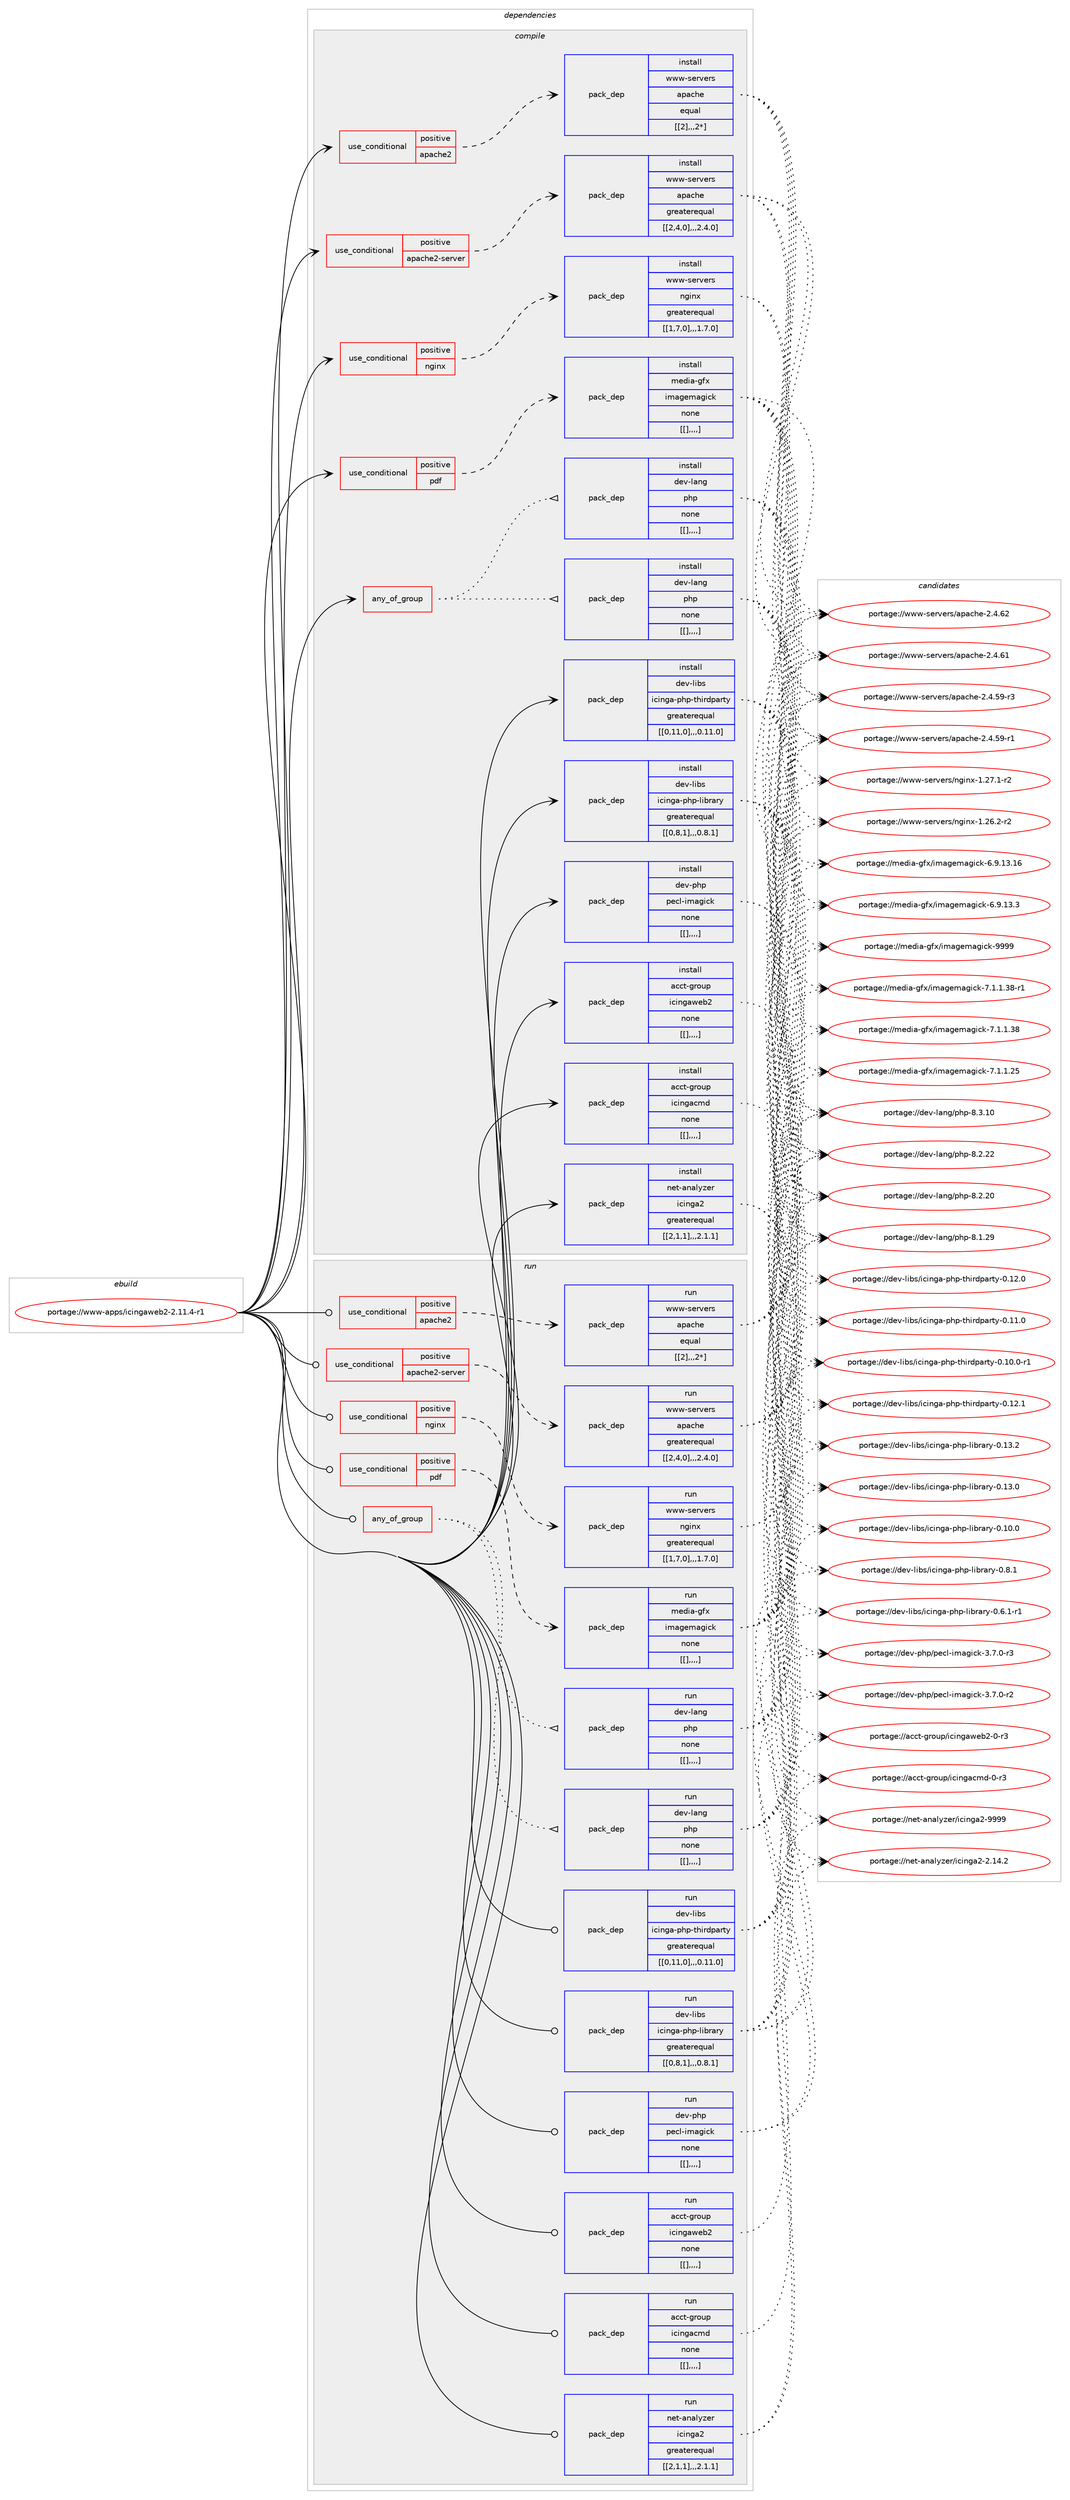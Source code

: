digraph prolog {

# *************
# Graph options
# *************

newrank=true;
concentrate=true;
compound=true;
graph [rankdir=LR,fontname=Helvetica,fontsize=10,ranksep=1.5];#, ranksep=2.5, nodesep=0.2];
edge  [arrowhead=vee];
node  [fontname=Helvetica,fontsize=10];

# **********
# The ebuild
# **********

subgraph cluster_leftcol {
color=gray;
label=<<i>ebuild</i>>;
id [label="portage://www-apps/icingaweb2-2.11.4-r1", color=red, width=4, href="../www-apps/icingaweb2-2.11.4-r1.svg"];
}

# ****************
# The dependencies
# ****************

subgraph cluster_midcol {
color=gray;
label=<<i>dependencies</i>>;
subgraph cluster_compile {
fillcolor="#eeeeee";
style=filled;
label=<<i>compile</i>>;
subgraph any3185 {
dependency464936 [label=<<TABLE BORDER="0" CELLBORDER="1" CELLSPACING="0" CELLPADDING="4"><TR><TD CELLPADDING="10">any_of_group</TD></TR></TABLE>>, shape=none, color=red];subgraph pack337751 {
dependency464937 [label=<<TABLE BORDER="0" CELLBORDER="1" CELLSPACING="0" CELLPADDING="4" WIDTH="220"><TR><TD ROWSPAN="6" CELLPADDING="30">pack_dep</TD></TR><TR><TD WIDTH="110">install</TD></TR><TR><TD>dev-lang</TD></TR><TR><TD>php</TD></TR><TR><TD>none</TD></TR><TR><TD>[[],,,,]</TD></TR></TABLE>>, shape=none, color=blue];
}
dependency464936:e -> dependency464937:w [weight=20,style="dotted",arrowhead="oinv"];
subgraph pack337752 {
dependency464938 [label=<<TABLE BORDER="0" CELLBORDER="1" CELLSPACING="0" CELLPADDING="4" WIDTH="220"><TR><TD ROWSPAN="6" CELLPADDING="30">pack_dep</TD></TR><TR><TD WIDTH="110">install</TD></TR><TR><TD>dev-lang</TD></TR><TR><TD>php</TD></TR><TR><TD>none</TD></TR><TR><TD>[[],,,,]</TD></TR></TABLE>>, shape=none, color=blue];
}
dependency464936:e -> dependency464938:w [weight=20,style="dotted",arrowhead="oinv"];
}
id:e -> dependency464936:w [weight=20,style="solid",arrowhead="vee"];
subgraph cond123795 {
dependency464939 [label=<<TABLE BORDER="0" CELLBORDER="1" CELLSPACING="0" CELLPADDING="4"><TR><TD ROWSPAN="3" CELLPADDING="10">use_conditional</TD></TR><TR><TD>positive</TD></TR><TR><TD>apache2</TD></TR></TABLE>>, shape=none, color=red];
subgraph pack337753 {
dependency464940 [label=<<TABLE BORDER="0" CELLBORDER="1" CELLSPACING="0" CELLPADDING="4" WIDTH="220"><TR><TD ROWSPAN="6" CELLPADDING="30">pack_dep</TD></TR><TR><TD WIDTH="110">install</TD></TR><TR><TD>www-servers</TD></TR><TR><TD>apache</TD></TR><TR><TD>equal</TD></TR><TR><TD>[[2],,,2*]</TD></TR></TABLE>>, shape=none, color=blue];
}
dependency464939:e -> dependency464940:w [weight=20,style="dashed",arrowhead="vee"];
}
id:e -> dependency464939:w [weight=20,style="solid",arrowhead="vee"];
subgraph cond123796 {
dependency464941 [label=<<TABLE BORDER="0" CELLBORDER="1" CELLSPACING="0" CELLPADDING="4"><TR><TD ROWSPAN="3" CELLPADDING="10">use_conditional</TD></TR><TR><TD>positive</TD></TR><TR><TD>apache2-server</TD></TR></TABLE>>, shape=none, color=red];
subgraph pack337754 {
dependency464942 [label=<<TABLE BORDER="0" CELLBORDER="1" CELLSPACING="0" CELLPADDING="4" WIDTH="220"><TR><TD ROWSPAN="6" CELLPADDING="30">pack_dep</TD></TR><TR><TD WIDTH="110">install</TD></TR><TR><TD>www-servers</TD></TR><TR><TD>apache</TD></TR><TR><TD>greaterequal</TD></TR><TR><TD>[[2,4,0],,,2.4.0]</TD></TR></TABLE>>, shape=none, color=blue];
}
dependency464941:e -> dependency464942:w [weight=20,style="dashed",arrowhead="vee"];
}
id:e -> dependency464941:w [weight=20,style="solid",arrowhead="vee"];
subgraph cond123797 {
dependency464943 [label=<<TABLE BORDER="0" CELLBORDER="1" CELLSPACING="0" CELLPADDING="4"><TR><TD ROWSPAN="3" CELLPADDING="10">use_conditional</TD></TR><TR><TD>positive</TD></TR><TR><TD>nginx</TD></TR></TABLE>>, shape=none, color=red];
subgraph pack337755 {
dependency464944 [label=<<TABLE BORDER="0" CELLBORDER="1" CELLSPACING="0" CELLPADDING="4" WIDTH="220"><TR><TD ROWSPAN="6" CELLPADDING="30">pack_dep</TD></TR><TR><TD WIDTH="110">install</TD></TR><TR><TD>www-servers</TD></TR><TR><TD>nginx</TD></TR><TR><TD>greaterequal</TD></TR><TR><TD>[[1,7,0],,,1.7.0]</TD></TR></TABLE>>, shape=none, color=blue];
}
dependency464943:e -> dependency464944:w [weight=20,style="dashed",arrowhead="vee"];
}
id:e -> dependency464943:w [weight=20,style="solid",arrowhead="vee"];
subgraph cond123798 {
dependency464945 [label=<<TABLE BORDER="0" CELLBORDER="1" CELLSPACING="0" CELLPADDING="4"><TR><TD ROWSPAN="3" CELLPADDING="10">use_conditional</TD></TR><TR><TD>positive</TD></TR><TR><TD>pdf</TD></TR></TABLE>>, shape=none, color=red];
subgraph pack337756 {
dependency464946 [label=<<TABLE BORDER="0" CELLBORDER="1" CELLSPACING="0" CELLPADDING="4" WIDTH="220"><TR><TD ROWSPAN="6" CELLPADDING="30">pack_dep</TD></TR><TR><TD WIDTH="110">install</TD></TR><TR><TD>media-gfx</TD></TR><TR><TD>imagemagick</TD></TR><TR><TD>none</TD></TR><TR><TD>[[],,,,]</TD></TR></TABLE>>, shape=none, color=blue];
}
dependency464945:e -> dependency464946:w [weight=20,style="dashed",arrowhead="vee"];
}
id:e -> dependency464945:w [weight=20,style="solid",arrowhead="vee"];
subgraph pack337757 {
dependency464947 [label=<<TABLE BORDER="0" CELLBORDER="1" CELLSPACING="0" CELLPADDING="4" WIDTH="220"><TR><TD ROWSPAN="6" CELLPADDING="30">pack_dep</TD></TR><TR><TD WIDTH="110">install</TD></TR><TR><TD>acct-group</TD></TR><TR><TD>icingacmd</TD></TR><TR><TD>none</TD></TR><TR><TD>[[],,,,]</TD></TR></TABLE>>, shape=none, color=blue];
}
id:e -> dependency464947:w [weight=20,style="solid",arrowhead="vee"];
subgraph pack337758 {
dependency464948 [label=<<TABLE BORDER="0" CELLBORDER="1" CELLSPACING="0" CELLPADDING="4" WIDTH="220"><TR><TD ROWSPAN="6" CELLPADDING="30">pack_dep</TD></TR><TR><TD WIDTH="110">install</TD></TR><TR><TD>acct-group</TD></TR><TR><TD>icingaweb2</TD></TR><TR><TD>none</TD></TR><TR><TD>[[],,,,]</TD></TR></TABLE>>, shape=none, color=blue];
}
id:e -> dependency464948:w [weight=20,style="solid",arrowhead="vee"];
subgraph pack337759 {
dependency464949 [label=<<TABLE BORDER="0" CELLBORDER="1" CELLSPACING="0" CELLPADDING="4" WIDTH="220"><TR><TD ROWSPAN="6" CELLPADDING="30">pack_dep</TD></TR><TR><TD WIDTH="110">install</TD></TR><TR><TD>dev-libs</TD></TR><TR><TD>icinga-php-library</TD></TR><TR><TD>greaterequal</TD></TR><TR><TD>[[0,8,1],,,0.8.1]</TD></TR></TABLE>>, shape=none, color=blue];
}
id:e -> dependency464949:w [weight=20,style="solid",arrowhead="vee"];
subgraph pack337760 {
dependency464950 [label=<<TABLE BORDER="0" CELLBORDER="1" CELLSPACING="0" CELLPADDING="4" WIDTH="220"><TR><TD ROWSPAN="6" CELLPADDING="30">pack_dep</TD></TR><TR><TD WIDTH="110">install</TD></TR><TR><TD>dev-libs</TD></TR><TR><TD>icinga-php-thirdparty</TD></TR><TR><TD>greaterequal</TD></TR><TR><TD>[[0,11,0],,,0.11.0]</TD></TR></TABLE>>, shape=none, color=blue];
}
id:e -> dependency464950:w [weight=20,style="solid",arrowhead="vee"];
subgraph pack337761 {
dependency464951 [label=<<TABLE BORDER="0" CELLBORDER="1" CELLSPACING="0" CELLPADDING="4" WIDTH="220"><TR><TD ROWSPAN="6" CELLPADDING="30">pack_dep</TD></TR><TR><TD WIDTH="110">install</TD></TR><TR><TD>dev-php</TD></TR><TR><TD>pecl-imagick</TD></TR><TR><TD>none</TD></TR><TR><TD>[[],,,,]</TD></TR></TABLE>>, shape=none, color=blue];
}
id:e -> dependency464951:w [weight=20,style="solid",arrowhead="vee"];
subgraph pack337762 {
dependency464952 [label=<<TABLE BORDER="0" CELLBORDER="1" CELLSPACING="0" CELLPADDING="4" WIDTH="220"><TR><TD ROWSPAN="6" CELLPADDING="30">pack_dep</TD></TR><TR><TD WIDTH="110">install</TD></TR><TR><TD>net-analyzer</TD></TR><TR><TD>icinga2</TD></TR><TR><TD>greaterequal</TD></TR><TR><TD>[[2,1,1],,,2.1.1]</TD></TR></TABLE>>, shape=none, color=blue];
}
id:e -> dependency464952:w [weight=20,style="solid",arrowhead="vee"];
}
subgraph cluster_compileandrun {
fillcolor="#eeeeee";
style=filled;
label=<<i>compile and run</i>>;
}
subgraph cluster_run {
fillcolor="#eeeeee";
style=filled;
label=<<i>run</i>>;
subgraph any3186 {
dependency464953 [label=<<TABLE BORDER="0" CELLBORDER="1" CELLSPACING="0" CELLPADDING="4"><TR><TD CELLPADDING="10">any_of_group</TD></TR></TABLE>>, shape=none, color=red];subgraph pack337763 {
dependency464954 [label=<<TABLE BORDER="0" CELLBORDER="1" CELLSPACING="0" CELLPADDING="4" WIDTH="220"><TR><TD ROWSPAN="6" CELLPADDING="30">pack_dep</TD></TR><TR><TD WIDTH="110">run</TD></TR><TR><TD>dev-lang</TD></TR><TR><TD>php</TD></TR><TR><TD>none</TD></TR><TR><TD>[[],,,,]</TD></TR></TABLE>>, shape=none, color=blue];
}
dependency464953:e -> dependency464954:w [weight=20,style="dotted",arrowhead="oinv"];
subgraph pack337764 {
dependency464955 [label=<<TABLE BORDER="0" CELLBORDER="1" CELLSPACING="0" CELLPADDING="4" WIDTH="220"><TR><TD ROWSPAN="6" CELLPADDING="30">pack_dep</TD></TR><TR><TD WIDTH="110">run</TD></TR><TR><TD>dev-lang</TD></TR><TR><TD>php</TD></TR><TR><TD>none</TD></TR><TR><TD>[[],,,,]</TD></TR></TABLE>>, shape=none, color=blue];
}
dependency464953:e -> dependency464955:w [weight=20,style="dotted",arrowhead="oinv"];
}
id:e -> dependency464953:w [weight=20,style="solid",arrowhead="odot"];
subgraph cond123799 {
dependency464956 [label=<<TABLE BORDER="0" CELLBORDER="1" CELLSPACING="0" CELLPADDING="4"><TR><TD ROWSPAN="3" CELLPADDING="10">use_conditional</TD></TR><TR><TD>positive</TD></TR><TR><TD>apache2</TD></TR></TABLE>>, shape=none, color=red];
subgraph pack337765 {
dependency464957 [label=<<TABLE BORDER="0" CELLBORDER="1" CELLSPACING="0" CELLPADDING="4" WIDTH="220"><TR><TD ROWSPAN="6" CELLPADDING="30">pack_dep</TD></TR><TR><TD WIDTH="110">run</TD></TR><TR><TD>www-servers</TD></TR><TR><TD>apache</TD></TR><TR><TD>equal</TD></TR><TR><TD>[[2],,,2*]</TD></TR></TABLE>>, shape=none, color=blue];
}
dependency464956:e -> dependency464957:w [weight=20,style="dashed",arrowhead="vee"];
}
id:e -> dependency464956:w [weight=20,style="solid",arrowhead="odot"];
subgraph cond123800 {
dependency464958 [label=<<TABLE BORDER="0" CELLBORDER="1" CELLSPACING="0" CELLPADDING="4"><TR><TD ROWSPAN="3" CELLPADDING="10">use_conditional</TD></TR><TR><TD>positive</TD></TR><TR><TD>apache2-server</TD></TR></TABLE>>, shape=none, color=red];
subgraph pack337766 {
dependency464959 [label=<<TABLE BORDER="0" CELLBORDER="1" CELLSPACING="0" CELLPADDING="4" WIDTH="220"><TR><TD ROWSPAN="6" CELLPADDING="30">pack_dep</TD></TR><TR><TD WIDTH="110">run</TD></TR><TR><TD>www-servers</TD></TR><TR><TD>apache</TD></TR><TR><TD>greaterequal</TD></TR><TR><TD>[[2,4,0],,,2.4.0]</TD></TR></TABLE>>, shape=none, color=blue];
}
dependency464958:e -> dependency464959:w [weight=20,style="dashed",arrowhead="vee"];
}
id:e -> dependency464958:w [weight=20,style="solid",arrowhead="odot"];
subgraph cond123801 {
dependency464960 [label=<<TABLE BORDER="0" CELLBORDER="1" CELLSPACING="0" CELLPADDING="4"><TR><TD ROWSPAN="3" CELLPADDING="10">use_conditional</TD></TR><TR><TD>positive</TD></TR><TR><TD>nginx</TD></TR></TABLE>>, shape=none, color=red];
subgraph pack337767 {
dependency464961 [label=<<TABLE BORDER="0" CELLBORDER="1" CELLSPACING="0" CELLPADDING="4" WIDTH="220"><TR><TD ROWSPAN="6" CELLPADDING="30">pack_dep</TD></TR><TR><TD WIDTH="110">run</TD></TR><TR><TD>www-servers</TD></TR><TR><TD>nginx</TD></TR><TR><TD>greaterequal</TD></TR><TR><TD>[[1,7,0],,,1.7.0]</TD></TR></TABLE>>, shape=none, color=blue];
}
dependency464960:e -> dependency464961:w [weight=20,style="dashed",arrowhead="vee"];
}
id:e -> dependency464960:w [weight=20,style="solid",arrowhead="odot"];
subgraph cond123802 {
dependency464962 [label=<<TABLE BORDER="0" CELLBORDER="1" CELLSPACING="0" CELLPADDING="4"><TR><TD ROWSPAN="3" CELLPADDING="10">use_conditional</TD></TR><TR><TD>positive</TD></TR><TR><TD>pdf</TD></TR></TABLE>>, shape=none, color=red];
subgraph pack337768 {
dependency464963 [label=<<TABLE BORDER="0" CELLBORDER="1" CELLSPACING="0" CELLPADDING="4" WIDTH="220"><TR><TD ROWSPAN="6" CELLPADDING="30">pack_dep</TD></TR><TR><TD WIDTH="110">run</TD></TR><TR><TD>media-gfx</TD></TR><TR><TD>imagemagick</TD></TR><TR><TD>none</TD></TR><TR><TD>[[],,,,]</TD></TR></TABLE>>, shape=none, color=blue];
}
dependency464962:e -> dependency464963:w [weight=20,style="dashed",arrowhead="vee"];
}
id:e -> dependency464962:w [weight=20,style="solid",arrowhead="odot"];
subgraph pack337769 {
dependency464964 [label=<<TABLE BORDER="0" CELLBORDER="1" CELLSPACING="0" CELLPADDING="4" WIDTH="220"><TR><TD ROWSPAN="6" CELLPADDING="30">pack_dep</TD></TR><TR><TD WIDTH="110">run</TD></TR><TR><TD>acct-group</TD></TR><TR><TD>icingacmd</TD></TR><TR><TD>none</TD></TR><TR><TD>[[],,,,]</TD></TR></TABLE>>, shape=none, color=blue];
}
id:e -> dependency464964:w [weight=20,style="solid",arrowhead="odot"];
subgraph pack337770 {
dependency464965 [label=<<TABLE BORDER="0" CELLBORDER="1" CELLSPACING="0" CELLPADDING="4" WIDTH="220"><TR><TD ROWSPAN="6" CELLPADDING="30">pack_dep</TD></TR><TR><TD WIDTH="110">run</TD></TR><TR><TD>acct-group</TD></TR><TR><TD>icingaweb2</TD></TR><TR><TD>none</TD></TR><TR><TD>[[],,,,]</TD></TR></TABLE>>, shape=none, color=blue];
}
id:e -> dependency464965:w [weight=20,style="solid",arrowhead="odot"];
subgraph pack337771 {
dependency464966 [label=<<TABLE BORDER="0" CELLBORDER="1" CELLSPACING="0" CELLPADDING="4" WIDTH="220"><TR><TD ROWSPAN="6" CELLPADDING="30">pack_dep</TD></TR><TR><TD WIDTH="110">run</TD></TR><TR><TD>dev-libs</TD></TR><TR><TD>icinga-php-library</TD></TR><TR><TD>greaterequal</TD></TR><TR><TD>[[0,8,1],,,0.8.1]</TD></TR></TABLE>>, shape=none, color=blue];
}
id:e -> dependency464966:w [weight=20,style="solid",arrowhead="odot"];
subgraph pack337772 {
dependency464967 [label=<<TABLE BORDER="0" CELLBORDER="1" CELLSPACING="0" CELLPADDING="4" WIDTH="220"><TR><TD ROWSPAN="6" CELLPADDING="30">pack_dep</TD></TR><TR><TD WIDTH="110">run</TD></TR><TR><TD>dev-libs</TD></TR><TR><TD>icinga-php-thirdparty</TD></TR><TR><TD>greaterequal</TD></TR><TR><TD>[[0,11,0],,,0.11.0]</TD></TR></TABLE>>, shape=none, color=blue];
}
id:e -> dependency464967:w [weight=20,style="solid",arrowhead="odot"];
subgraph pack337773 {
dependency464968 [label=<<TABLE BORDER="0" CELLBORDER="1" CELLSPACING="0" CELLPADDING="4" WIDTH="220"><TR><TD ROWSPAN="6" CELLPADDING="30">pack_dep</TD></TR><TR><TD WIDTH="110">run</TD></TR><TR><TD>dev-php</TD></TR><TR><TD>pecl-imagick</TD></TR><TR><TD>none</TD></TR><TR><TD>[[],,,,]</TD></TR></TABLE>>, shape=none, color=blue];
}
id:e -> dependency464968:w [weight=20,style="solid",arrowhead="odot"];
subgraph pack337774 {
dependency464969 [label=<<TABLE BORDER="0" CELLBORDER="1" CELLSPACING="0" CELLPADDING="4" WIDTH="220"><TR><TD ROWSPAN="6" CELLPADDING="30">pack_dep</TD></TR><TR><TD WIDTH="110">run</TD></TR><TR><TD>net-analyzer</TD></TR><TR><TD>icinga2</TD></TR><TR><TD>greaterequal</TD></TR><TR><TD>[[2,1,1],,,2.1.1]</TD></TR></TABLE>>, shape=none, color=blue];
}
id:e -> dependency464969:w [weight=20,style="solid",arrowhead="odot"];
}
}

# **************
# The candidates
# **************

subgraph cluster_choices {
rank=same;
color=gray;
label=<<i>candidates</i>>;

subgraph choice337751 {
color=black;
nodesep=1;
choice10010111845108971101034711210411245564651464948 [label="portage://dev-lang/php-8.3.10", color=red, width=4,href="../dev-lang/php-8.3.10.svg"];
choice10010111845108971101034711210411245564650465050 [label="portage://dev-lang/php-8.2.22", color=red, width=4,href="../dev-lang/php-8.2.22.svg"];
choice10010111845108971101034711210411245564650465048 [label="portage://dev-lang/php-8.2.20", color=red, width=4,href="../dev-lang/php-8.2.20.svg"];
choice10010111845108971101034711210411245564649465057 [label="portage://dev-lang/php-8.1.29", color=red, width=4,href="../dev-lang/php-8.1.29.svg"];
dependency464937:e -> choice10010111845108971101034711210411245564651464948:w [style=dotted,weight="100"];
dependency464937:e -> choice10010111845108971101034711210411245564650465050:w [style=dotted,weight="100"];
dependency464937:e -> choice10010111845108971101034711210411245564650465048:w [style=dotted,weight="100"];
dependency464937:e -> choice10010111845108971101034711210411245564649465057:w [style=dotted,weight="100"];
}
subgraph choice337752 {
color=black;
nodesep=1;
choice10010111845108971101034711210411245564651464948 [label="portage://dev-lang/php-8.3.10", color=red, width=4,href="../dev-lang/php-8.3.10.svg"];
choice10010111845108971101034711210411245564650465050 [label="portage://dev-lang/php-8.2.22", color=red, width=4,href="../dev-lang/php-8.2.22.svg"];
choice10010111845108971101034711210411245564650465048 [label="portage://dev-lang/php-8.2.20", color=red, width=4,href="../dev-lang/php-8.2.20.svg"];
choice10010111845108971101034711210411245564649465057 [label="portage://dev-lang/php-8.1.29", color=red, width=4,href="../dev-lang/php-8.1.29.svg"];
dependency464938:e -> choice10010111845108971101034711210411245564651464948:w [style=dotted,weight="100"];
dependency464938:e -> choice10010111845108971101034711210411245564650465050:w [style=dotted,weight="100"];
dependency464938:e -> choice10010111845108971101034711210411245564650465048:w [style=dotted,weight="100"];
dependency464938:e -> choice10010111845108971101034711210411245564649465057:w [style=dotted,weight="100"];
}
subgraph choice337753 {
color=black;
nodesep=1;
choice119119119451151011141181011141154797112979910410145504652465450 [label="portage://www-servers/apache-2.4.62", color=red, width=4,href="../www-servers/apache-2.4.62.svg"];
choice119119119451151011141181011141154797112979910410145504652465449 [label="portage://www-servers/apache-2.4.61", color=red, width=4,href="../www-servers/apache-2.4.61.svg"];
choice1191191194511510111411810111411547971129799104101455046524653574511451 [label="portage://www-servers/apache-2.4.59-r3", color=red, width=4,href="../www-servers/apache-2.4.59-r3.svg"];
choice1191191194511510111411810111411547971129799104101455046524653574511449 [label="portage://www-servers/apache-2.4.59-r1", color=red, width=4,href="../www-servers/apache-2.4.59-r1.svg"];
dependency464940:e -> choice119119119451151011141181011141154797112979910410145504652465450:w [style=dotted,weight="100"];
dependency464940:e -> choice119119119451151011141181011141154797112979910410145504652465449:w [style=dotted,weight="100"];
dependency464940:e -> choice1191191194511510111411810111411547971129799104101455046524653574511451:w [style=dotted,weight="100"];
dependency464940:e -> choice1191191194511510111411810111411547971129799104101455046524653574511449:w [style=dotted,weight="100"];
}
subgraph choice337754 {
color=black;
nodesep=1;
choice119119119451151011141181011141154797112979910410145504652465450 [label="portage://www-servers/apache-2.4.62", color=red, width=4,href="../www-servers/apache-2.4.62.svg"];
choice119119119451151011141181011141154797112979910410145504652465449 [label="portage://www-servers/apache-2.4.61", color=red, width=4,href="../www-servers/apache-2.4.61.svg"];
choice1191191194511510111411810111411547971129799104101455046524653574511451 [label="portage://www-servers/apache-2.4.59-r3", color=red, width=4,href="../www-servers/apache-2.4.59-r3.svg"];
choice1191191194511510111411810111411547971129799104101455046524653574511449 [label="portage://www-servers/apache-2.4.59-r1", color=red, width=4,href="../www-servers/apache-2.4.59-r1.svg"];
dependency464942:e -> choice119119119451151011141181011141154797112979910410145504652465450:w [style=dotted,weight="100"];
dependency464942:e -> choice119119119451151011141181011141154797112979910410145504652465449:w [style=dotted,weight="100"];
dependency464942:e -> choice1191191194511510111411810111411547971129799104101455046524653574511451:w [style=dotted,weight="100"];
dependency464942:e -> choice1191191194511510111411810111411547971129799104101455046524653574511449:w [style=dotted,weight="100"];
}
subgraph choice337755 {
color=black;
nodesep=1;
choice1191191194511510111411810111411547110103105110120454946505546494511450 [label="portage://www-servers/nginx-1.27.1-r2", color=red, width=4,href="../www-servers/nginx-1.27.1-r2.svg"];
choice1191191194511510111411810111411547110103105110120454946505446504511450 [label="portage://www-servers/nginx-1.26.2-r2", color=red, width=4,href="../www-servers/nginx-1.26.2-r2.svg"];
dependency464944:e -> choice1191191194511510111411810111411547110103105110120454946505546494511450:w [style=dotted,weight="100"];
dependency464944:e -> choice1191191194511510111411810111411547110103105110120454946505446504511450:w [style=dotted,weight="100"];
}
subgraph choice337756 {
color=black;
nodesep=1;
choice1091011001059745103102120471051099710310110997103105991074557575757 [label="portage://media-gfx/imagemagick-9999", color=red, width=4,href="../media-gfx/imagemagick-9999.svg"];
choice1091011001059745103102120471051099710310110997103105991074555464946494651564511449 [label="portage://media-gfx/imagemagick-7.1.1.38-r1", color=red, width=4,href="../media-gfx/imagemagick-7.1.1.38-r1.svg"];
choice109101100105974510310212047105109971031011099710310599107455546494649465156 [label="portage://media-gfx/imagemagick-7.1.1.38", color=red, width=4,href="../media-gfx/imagemagick-7.1.1.38.svg"];
choice109101100105974510310212047105109971031011099710310599107455546494649465053 [label="portage://media-gfx/imagemagick-7.1.1.25", color=red, width=4,href="../media-gfx/imagemagick-7.1.1.25.svg"];
choice10910110010597451031021204710510997103101109971031059910745544657464951464954 [label="portage://media-gfx/imagemagick-6.9.13.16", color=red, width=4,href="../media-gfx/imagemagick-6.9.13.16.svg"];
choice109101100105974510310212047105109971031011099710310599107455446574649514651 [label="portage://media-gfx/imagemagick-6.9.13.3", color=red, width=4,href="../media-gfx/imagemagick-6.9.13.3.svg"];
dependency464946:e -> choice1091011001059745103102120471051099710310110997103105991074557575757:w [style=dotted,weight="100"];
dependency464946:e -> choice1091011001059745103102120471051099710310110997103105991074555464946494651564511449:w [style=dotted,weight="100"];
dependency464946:e -> choice109101100105974510310212047105109971031011099710310599107455546494649465156:w [style=dotted,weight="100"];
dependency464946:e -> choice109101100105974510310212047105109971031011099710310599107455546494649465053:w [style=dotted,weight="100"];
dependency464946:e -> choice10910110010597451031021204710510997103101109971031059910745544657464951464954:w [style=dotted,weight="100"];
dependency464946:e -> choice109101100105974510310212047105109971031011099710310599107455446574649514651:w [style=dotted,weight="100"];
}
subgraph choice337757 {
color=black;
nodesep=1;
choice979999116451031141111171124710599105110103979910910045484511451 [label="portage://acct-group/icingacmd-0-r3", color=red, width=4,href="../acct-group/icingacmd-0-r3.svg"];
dependency464947:e -> choice979999116451031141111171124710599105110103979910910045484511451:w [style=dotted,weight="100"];
}
subgraph choice337758 {
color=black;
nodesep=1;
choice97999911645103114111117112471059910511010397119101985045484511451 [label="portage://acct-group/icingaweb2-0-r3", color=red, width=4,href="../acct-group/icingaweb2-0-r3.svg"];
dependency464948:e -> choice97999911645103114111117112471059910511010397119101985045484511451:w [style=dotted,weight="100"];
}
subgraph choice337759 {
color=black;
nodesep=1;
choice10010111845108105981154710599105110103974511210411245108105981149711412145484649514650 [label="portage://dev-libs/icinga-php-library-0.13.2", color=red, width=4,href="../dev-libs/icinga-php-library-0.13.2.svg"];
choice10010111845108105981154710599105110103974511210411245108105981149711412145484649514648 [label="portage://dev-libs/icinga-php-library-0.13.0", color=red, width=4,href="../dev-libs/icinga-php-library-0.13.0.svg"];
choice10010111845108105981154710599105110103974511210411245108105981149711412145484649484648 [label="portage://dev-libs/icinga-php-library-0.10.0", color=red, width=4,href="../dev-libs/icinga-php-library-0.10.0.svg"];
choice100101118451081059811547105991051101039745112104112451081059811497114121454846564649 [label="portage://dev-libs/icinga-php-library-0.8.1", color=red, width=4,href="../dev-libs/icinga-php-library-0.8.1.svg"];
choice1001011184510810598115471059910511010397451121041124510810598114971141214548465446494511449 [label="portage://dev-libs/icinga-php-library-0.6.1-r1", color=red, width=4,href="../dev-libs/icinga-php-library-0.6.1-r1.svg"];
dependency464949:e -> choice10010111845108105981154710599105110103974511210411245108105981149711412145484649514650:w [style=dotted,weight="100"];
dependency464949:e -> choice10010111845108105981154710599105110103974511210411245108105981149711412145484649514648:w [style=dotted,weight="100"];
dependency464949:e -> choice10010111845108105981154710599105110103974511210411245108105981149711412145484649484648:w [style=dotted,weight="100"];
dependency464949:e -> choice100101118451081059811547105991051101039745112104112451081059811497114121454846564649:w [style=dotted,weight="100"];
dependency464949:e -> choice1001011184510810598115471059910511010397451121041124510810598114971141214548465446494511449:w [style=dotted,weight="100"];
}
subgraph choice337760 {
color=black;
nodesep=1;
choice100101118451081059811547105991051101039745112104112451161041051141001129711411612145484649504649 [label="portage://dev-libs/icinga-php-thirdparty-0.12.1", color=red, width=4,href="../dev-libs/icinga-php-thirdparty-0.12.1.svg"];
choice100101118451081059811547105991051101039745112104112451161041051141001129711411612145484649504648 [label="portage://dev-libs/icinga-php-thirdparty-0.12.0", color=red, width=4,href="../dev-libs/icinga-php-thirdparty-0.12.0.svg"];
choice100101118451081059811547105991051101039745112104112451161041051141001129711411612145484649494648 [label="portage://dev-libs/icinga-php-thirdparty-0.11.0", color=red, width=4,href="../dev-libs/icinga-php-thirdparty-0.11.0.svg"];
choice1001011184510810598115471059910511010397451121041124511610410511410011297114116121454846494846484511449 [label="portage://dev-libs/icinga-php-thirdparty-0.10.0-r1", color=red, width=4,href="../dev-libs/icinga-php-thirdparty-0.10.0-r1.svg"];
dependency464950:e -> choice100101118451081059811547105991051101039745112104112451161041051141001129711411612145484649504649:w [style=dotted,weight="100"];
dependency464950:e -> choice100101118451081059811547105991051101039745112104112451161041051141001129711411612145484649504648:w [style=dotted,weight="100"];
dependency464950:e -> choice100101118451081059811547105991051101039745112104112451161041051141001129711411612145484649494648:w [style=dotted,weight="100"];
dependency464950:e -> choice1001011184510810598115471059910511010397451121041124511610410511410011297114116121454846494846484511449:w [style=dotted,weight="100"];
}
subgraph choice337761 {
color=black;
nodesep=1;
choice1001011184511210411247112101991084510510997103105991074551465546484511451 [label="portage://dev-php/pecl-imagick-3.7.0-r3", color=red, width=4,href="../dev-php/pecl-imagick-3.7.0-r3.svg"];
choice1001011184511210411247112101991084510510997103105991074551465546484511450 [label="portage://dev-php/pecl-imagick-3.7.0-r2", color=red, width=4,href="../dev-php/pecl-imagick-3.7.0-r2.svg"];
dependency464951:e -> choice1001011184511210411247112101991084510510997103105991074551465546484511451:w [style=dotted,weight="100"];
dependency464951:e -> choice1001011184511210411247112101991084510510997103105991074551465546484511450:w [style=dotted,weight="100"];
}
subgraph choice337762 {
color=black;
nodesep=1;
choice110101116459711097108121122101114471059910511010397504557575757 [label="portage://net-analyzer/icinga2-9999", color=red, width=4,href="../net-analyzer/icinga2-9999.svg"];
choice1101011164597110971081211221011144710599105110103975045504649524650 [label="portage://net-analyzer/icinga2-2.14.2", color=red, width=4,href="../net-analyzer/icinga2-2.14.2.svg"];
dependency464952:e -> choice110101116459711097108121122101114471059910511010397504557575757:w [style=dotted,weight="100"];
dependency464952:e -> choice1101011164597110971081211221011144710599105110103975045504649524650:w [style=dotted,weight="100"];
}
subgraph choice337763 {
color=black;
nodesep=1;
choice10010111845108971101034711210411245564651464948 [label="portage://dev-lang/php-8.3.10", color=red, width=4,href="../dev-lang/php-8.3.10.svg"];
choice10010111845108971101034711210411245564650465050 [label="portage://dev-lang/php-8.2.22", color=red, width=4,href="../dev-lang/php-8.2.22.svg"];
choice10010111845108971101034711210411245564650465048 [label="portage://dev-lang/php-8.2.20", color=red, width=4,href="../dev-lang/php-8.2.20.svg"];
choice10010111845108971101034711210411245564649465057 [label="portage://dev-lang/php-8.1.29", color=red, width=4,href="../dev-lang/php-8.1.29.svg"];
dependency464954:e -> choice10010111845108971101034711210411245564651464948:w [style=dotted,weight="100"];
dependency464954:e -> choice10010111845108971101034711210411245564650465050:w [style=dotted,weight="100"];
dependency464954:e -> choice10010111845108971101034711210411245564650465048:w [style=dotted,weight="100"];
dependency464954:e -> choice10010111845108971101034711210411245564649465057:w [style=dotted,weight="100"];
}
subgraph choice337764 {
color=black;
nodesep=1;
choice10010111845108971101034711210411245564651464948 [label="portage://dev-lang/php-8.3.10", color=red, width=4,href="../dev-lang/php-8.3.10.svg"];
choice10010111845108971101034711210411245564650465050 [label="portage://dev-lang/php-8.2.22", color=red, width=4,href="../dev-lang/php-8.2.22.svg"];
choice10010111845108971101034711210411245564650465048 [label="portage://dev-lang/php-8.2.20", color=red, width=4,href="../dev-lang/php-8.2.20.svg"];
choice10010111845108971101034711210411245564649465057 [label="portage://dev-lang/php-8.1.29", color=red, width=4,href="../dev-lang/php-8.1.29.svg"];
dependency464955:e -> choice10010111845108971101034711210411245564651464948:w [style=dotted,weight="100"];
dependency464955:e -> choice10010111845108971101034711210411245564650465050:w [style=dotted,weight="100"];
dependency464955:e -> choice10010111845108971101034711210411245564650465048:w [style=dotted,weight="100"];
dependency464955:e -> choice10010111845108971101034711210411245564649465057:w [style=dotted,weight="100"];
}
subgraph choice337765 {
color=black;
nodesep=1;
choice119119119451151011141181011141154797112979910410145504652465450 [label="portage://www-servers/apache-2.4.62", color=red, width=4,href="../www-servers/apache-2.4.62.svg"];
choice119119119451151011141181011141154797112979910410145504652465449 [label="portage://www-servers/apache-2.4.61", color=red, width=4,href="../www-servers/apache-2.4.61.svg"];
choice1191191194511510111411810111411547971129799104101455046524653574511451 [label="portage://www-servers/apache-2.4.59-r3", color=red, width=4,href="../www-servers/apache-2.4.59-r3.svg"];
choice1191191194511510111411810111411547971129799104101455046524653574511449 [label="portage://www-servers/apache-2.4.59-r1", color=red, width=4,href="../www-servers/apache-2.4.59-r1.svg"];
dependency464957:e -> choice119119119451151011141181011141154797112979910410145504652465450:w [style=dotted,weight="100"];
dependency464957:e -> choice119119119451151011141181011141154797112979910410145504652465449:w [style=dotted,weight="100"];
dependency464957:e -> choice1191191194511510111411810111411547971129799104101455046524653574511451:w [style=dotted,weight="100"];
dependency464957:e -> choice1191191194511510111411810111411547971129799104101455046524653574511449:w [style=dotted,weight="100"];
}
subgraph choice337766 {
color=black;
nodesep=1;
choice119119119451151011141181011141154797112979910410145504652465450 [label="portage://www-servers/apache-2.4.62", color=red, width=4,href="../www-servers/apache-2.4.62.svg"];
choice119119119451151011141181011141154797112979910410145504652465449 [label="portage://www-servers/apache-2.4.61", color=red, width=4,href="../www-servers/apache-2.4.61.svg"];
choice1191191194511510111411810111411547971129799104101455046524653574511451 [label="portage://www-servers/apache-2.4.59-r3", color=red, width=4,href="../www-servers/apache-2.4.59-r3.svg"];
choice1191191194511510111411810111411547971129799104101455046524653574511449 [label="portage://www-servers/apache-2.4.59-r1", color=red, width=4,href="../www-servers/apache-2.4.59-r1.svg"];
dependency464959:e -> choice119119119451151011141181011141154797112979910410145504652465450:w [style=dotted,weight="100"];
dependency464959:e -> choice119119119451151011141181011141154797112979910410145504652465449:w [style=dotted,weight="100"];
dependency464959:e -> choice1191191194511510111411810111411547971129799104101455046524653574511451:w [style=dotted,weight="100"];
dependency464959:e -> choice1191191194511510111411810111411547971129799104101455046524653574511449:w [style=dotted,weight="100"];
}
subgraph choice337767 {
color=black;
nodesep=1;
choice1191191194511510111411810111411547110103105110120454946505546494511450 [label="portage://www-servers/nginx-1.27.1-r2", color=red, width=4,href="../www-servers/nginx-1.27.1-r2.svg"];
choice1191191194511510111411810111411547110103105110120454946505446504511450 [label="portage://www-servers/nginx-1.26.2-r2", color=red, width=4,href="../www-servers/nginx-1.26.2-r2.svg"];
dependency464961:e -> choice1191191194511510111411810111411547110103105110120454946505546494511450:w [style=dotted,weight="100"];
dependency464961:e -> choice1191191194511510111411810111411547110103105110120454946505446504511450:w [style=dotted,weight="100"];
}
subgraph choice337768 {
color=black;
nodesep=1;
choice1091011001059745103102120471051099710310110997103105991074557575757 [label="portage://media-gfx/imagemagick-9999", color=red, width=4,href="../media-gfx/imagemagick-9999.svg"];
choice1091011001059745103102120471051099710310110997103105991074555464946494651564511449 [label="portage://media-gfx/imagemagick-7.1.1.38-r1", color=red, width=4,href="../media-gfx/imagemagick-7.1.1.38-r1.svg"];
choice109101100105974510310212047105109971031011099710310599107455546494649465156 [label="portage://media-gfx/imagemagick-7.1.1.38", color=red, width=4,href="../media-gfx/imagemagick-7.1.1.38.svg"];
choice109101100105974510310212047105109971031011099710310599107455546494649465053 [label="portage://media-gfx/imagemagick-7.1.1.25", color=red, width=4,href="../media-gfx/imagemagick-7.1.1.25.svg"];
choice10910110010597451031021204710510997103101109971031059910745544657464951464954 [label="portage://media-gfx/imagemagick-6.9.13.16", color=red, width=4,href="../media-gfx/imagemagick-6.9.13.16.svg"];
choice109101100105974510310212047105109971031011099710310599107455446574649514651 [label="portage://media-gfx/imagemagick-6.9.13.3", color=red, width=4,href="../media-gfx/imagemagick-6.9.13.3.svg"];
dependency464963:e -> choice1091011001059745103102120471051099710310110997103105991074557575757:w [style=dotted,weight="100"];
dependency464963:e -> choice1091011001059745103102120471051099710310110997103105991074555464946494651564511449:w [style=dotted,weight="100"];
dependency464963:e -> choice109101100105974510310212047105109971031011099710310599107455546494649465156:w [style=dotted,weight="100"];
dependency464963:e -> choice109101100105974510310212047105109971031011099710310599107455546494649465053:w [style=dotted,weight="100"];
dependency464963:e -> choice10910110010597451031021204710510997103101109971031059910745544657464951464954:w [style=dotted,weight="100"];
dependency464963:e -> choice109101100105974510310212047105109971031011099710310599107455446574649514651:w [style=dotted,weight="100"];
}
subgraph choice337769 {
color=black;
nodesep=1;
choice979999116451031141111171124710599105110103979910910045484511451 [label="portage://acct-group/icingacmd-0-r3", color=red, width=4,href="../acct-group/icingacmd-0-r3.svg"];
dependency464964:e -> choice979999116451031141111171124710599105110103979910910045484511451:w [style=dotted,weight="100"];
}
subgraph choice337770 {
color=black;
nodesep=1;
choice97999911645103114111117112471059910511010397119101985045484511451 [label="portage://acct-group/icingaweb2-0-r3", color=red, width=4,href="../acct-group/icingaweb2-0-r3.svg"];
dependency464965:e -> choice97999911645103114111117112471059910511010397119101985045484511451:w [style=dotted,weight="100"];
}
subgraph choice337771 {
color=black;
nodesep=1;
choice10010111845108105981154710599105110103974511210411245108105981149711412145484649514650 [label="portage://dev-libs/icinga-php-library-0.13.2", color=red, width=4,href="../dev-libs/icinga-php-library-0.13.2.svg"];
choice10010111845108105981154710599105110103974511210411245108105981149711412145484649514648 [label="portage://dev-libs/icinga-php-library-0.13.0", color=red, width=4,href="../dev-libs/icinga-php-library-0.13.0.svg"];
choice10010111845108105981154710599105110103974511210411245108105981149711412145484649484648 [label="portage://dev-libs/icinga-php-library-0.10.0", color=red, width=4,href="../dev-libs/icinga-php-library-0.10.0.svg"];
choice100101118451081059811547105991051101039745112104112451081059811497114121454846564649 [label="portage://dev-libs/icinga-php-library-0.8.1", color=red, width=4,href="../dev-libs/icinga-php-library-0.8.1.svg"];
choice1001011184510810598115471059910511010397451121041124510810598114971141214548465446494511449 [label="portage://dev-libs/icinga-php-library-0.6.1-r1", color=red, width=4,href="../dev-libs/icinga-php-library-0.6.1-r1.svg"];
dependency464966:e -> choice10010111845108105981154710599105110103974511210411245108105981149711412145484649514650:w [style=dotted,weight="100"];
dependency464966:e -> choice10010111845108105981154710599105110103974511210411245108105981149711412145484649514648:w [style=dotted,weight="100"];
dependency464966:e -> choice10010111845108105981154710599105110103974511210411245108105981149711412145484649484648:w [style=dotted,weight="100"];
dependency464966:e -> choice100101118451081059811547105991051101039745112104112451081059811497114121454846564649:w [style=dotted,weight="100"];
dependency464966:e -> choice1001011184510810598115471059910511010397451121041124510810598114971141214548465446494511449:w [style=dotted,weight="100"];
}
subgraph choice337772 {
color=black;
nodesep=1;
choice100101118451081059811547105991051101039745112104112451161041051141001129711411612145484649504649 [label="portage://dev-libs/icinga-php-thirdparty-0.12.1", color=red, width=4,href="../dev-libs/icinga-php-thirdparty-0.12.1.svg"];
choice100101118451081059811547105991051101039745112104112451161041051141001129711411612145484649504648 [label="portage://dev-libs/icinga-php-thirdparty-0.12.0", color=red, width=4,href="../dev-libs/icinga-php-thirdparty-0.12.0.svg"];
choice100101118451081059811547105991051101039745112104112451161041051141001129711411612145484649494648 [label="portage://dev-libs/icinga-php-thirdparty-0.11.0", color=red, width=4,href="../dev-libs/icinga-php-thirdparty-0.11.0.svg"];
choice1001011184510810598115471059910511010397451121041124511610410511410011297114116121454846494846484511449 [label="portage://dev-libs/icinga-php-thirdparty-0.10.0-r1", color=red, width=4,href="../dev-libs/icinga-php-thirdparty-0.10.0-r1.svg"];
dependency464967:e -> choice100101118451081059811547105991051101039745112104112451161041051141001129711411612145484649504649:w [style=dotted,weight="100"];
dependency464967:e -> choice100101118451081059811547105991051101039745112104112451161041051141001129711411612145484649504648:w [style=dotted,weight="100"];
dependency464967:e -> choice100101118451081059811547105991051101039745112104112451161041051141001129711411612145484649494648:w [style=dotted,weight="100"];
dependency464967:e -> choice1001011184510810598115471059910511010397451121041124511610410511410011297114116121454846494846484511449:w [style=dotted,weight="100"];
}
subgraph choice337773 {
color=black;
nodesep=1;
choice1001011184511210411247112101991084510510997103105991074551465546484511451 [label="portage://dev-php/pecl-imagick-3.7.0-r3", color=red, width=4,href="../dev-php/pecl-imagick-3.7.0-r3.svg"];
choice1001011184511210411247112101991084510510997103105991074551465546484511450 [label="portage://dev-php/pecl-imagick-3.7.0-r2", color=red, width=4,href="../dev-php/pecl-imagick-3.7.0-r2.svg"];
dependency464968:e -> choice1001011184511210411247112101991084510510997103105991074551465546484511451:w [style=dotted,weight="100"];
dependency464968:e -> choice1001011184511210411247112101991084510510997103105991074551465546484511450:w [style=dotted,weight="100"];
}
subgraph choice337774 {
color=black;
nodesep=1;
choice110101116459711097108121122101114471059910511010397504557575757 [label="portage://net-analyzer/icinga2-9999", color=red, width=4,href="../net-analyzer/icinga2-9999.svg"];
choice1101011164597110971081211221011144710599105110103975045504649524650 [label="portage://net-analyzer/icinga2-2.14.2", color=red, width=4,href="../net-analyzer/icinga2-2.14.2.svg"];
dependency464969:e -> choice110101116459711097108121122101114471059910511010397504557575757:w [style=dotted,weight="100"];
dependency464969:e -> choice1101011164597110971081211221011144710599105110103975045504649524650:w [style=dotted,weight="100"];
}
}

}
